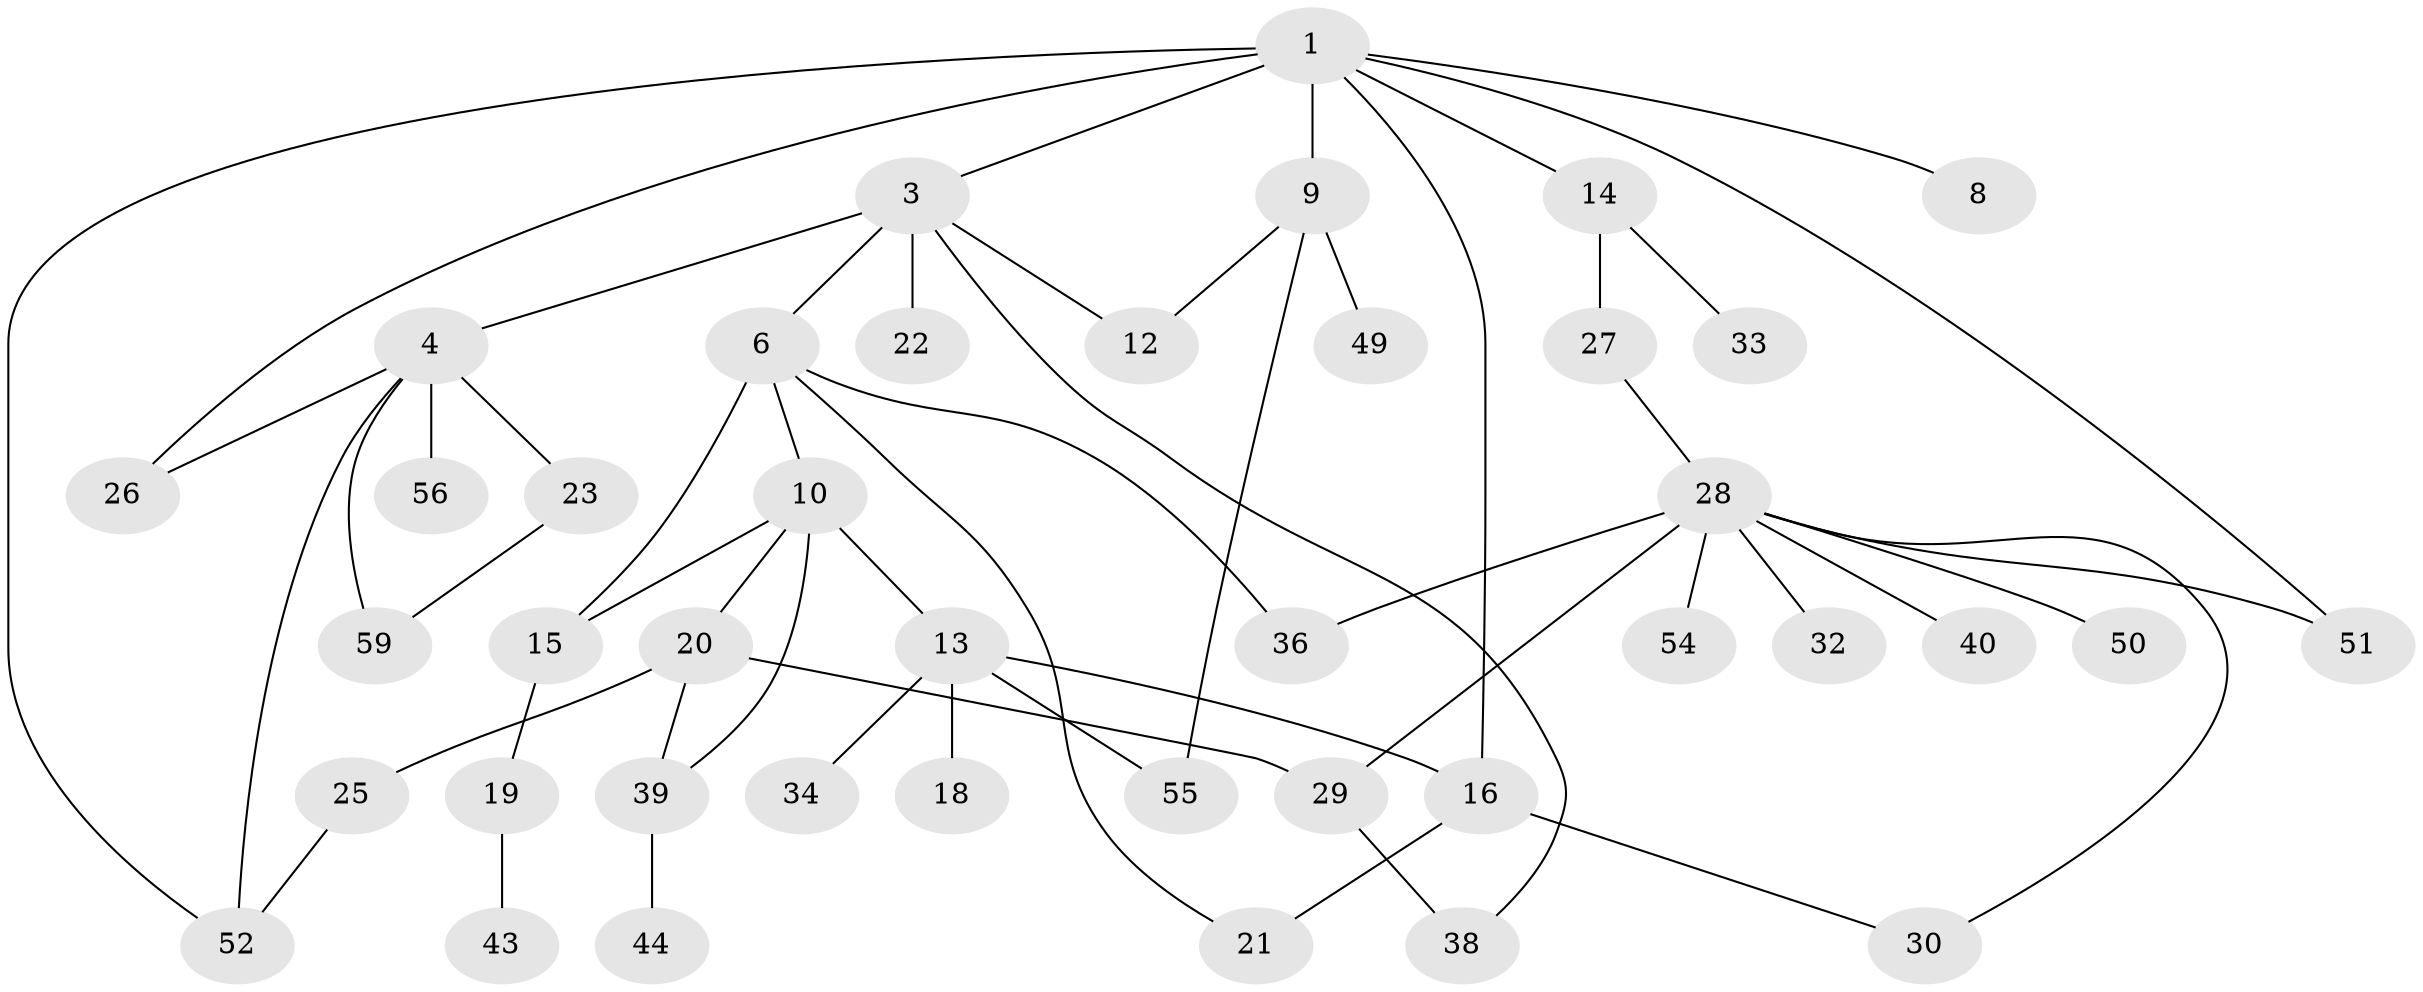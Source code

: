 // Generated by graph-tools (version 1.1) at 2025/23/03/03/25 07:23:33]
// undirected, 41 vertices, 55 edges
graph export_dot {
graph [start="1"]
  node [color=gray90,style=filled];
  1 [super="+2"];
  3 [super="+5"];
  4 [super="+7"];
  6 [super="+58"];
  8 [super="+47"];
  9 [super="+17"];
  10 [super="+11"];
  12 [super="+24"];
  13 [super="+31"];
  14;
  15;
  16 [super="+35"];
  18;
  19;
  20 [super="+46"];
  21 [super="+42"];
  22;
  23;
  25;
  26;
  27 [super="+45"];
  28 [super="+37"];
  29 [super="+48"];
  30 [super="+41"];
  32;
  33;
  34;
  36;
  38;
  39;
  40;
  43;
  44;
  49;
  50;
  51;
  52 [super="+53"];
  54;
  55;
  56 [super="+57"];
  59;
  1 -- 3;
  1 -- 8;
  1 -- 16;
  1 -- 51;
  1 -- 52;
  1 -- 9 [weight=2];
  1 -- 26;
  1 -- 14;
  3 -- 4;
  3 -- 22 [weight=2];
  3 -- 38;
  3 -- 6;
  3 -- 12;
  4 -- 23;
  4 -- 59;
  4 -- 52;
  4 -- 56 [weight=2];
  4 -- 26;
  6 -- 10;
  6 -- 15;
  6 -- 21;
  6 -- 36;
  9 -- 49;
  9 -- 55;
  9 -- 12;
  10 -- 20;
  10 -- 39;
  10 -- 15;
  10 -- 13;
  13 -- 18;
  13 -- 16;
  13 -- 34;
  13 -- 55;
  14 -- 27;
  14 -- 33;
  15 -- 19;
  16 -- 30;
  16 -- 21;
  19 -- 43;
  20 -- 25;
  20 -- 29;
  20 -- 39;
  23 -- 59;
  25 -- 52;
  27 -- 28;
  28 -- 29;
  28 -- 32;
  28 -- 36;
  28 -- 40;
  28 -- 50;
  28 -- 54 [weight=2];
  28 -- 51;
  28 -- 30;
  29 -- 38;
  39 -- 44;
}
